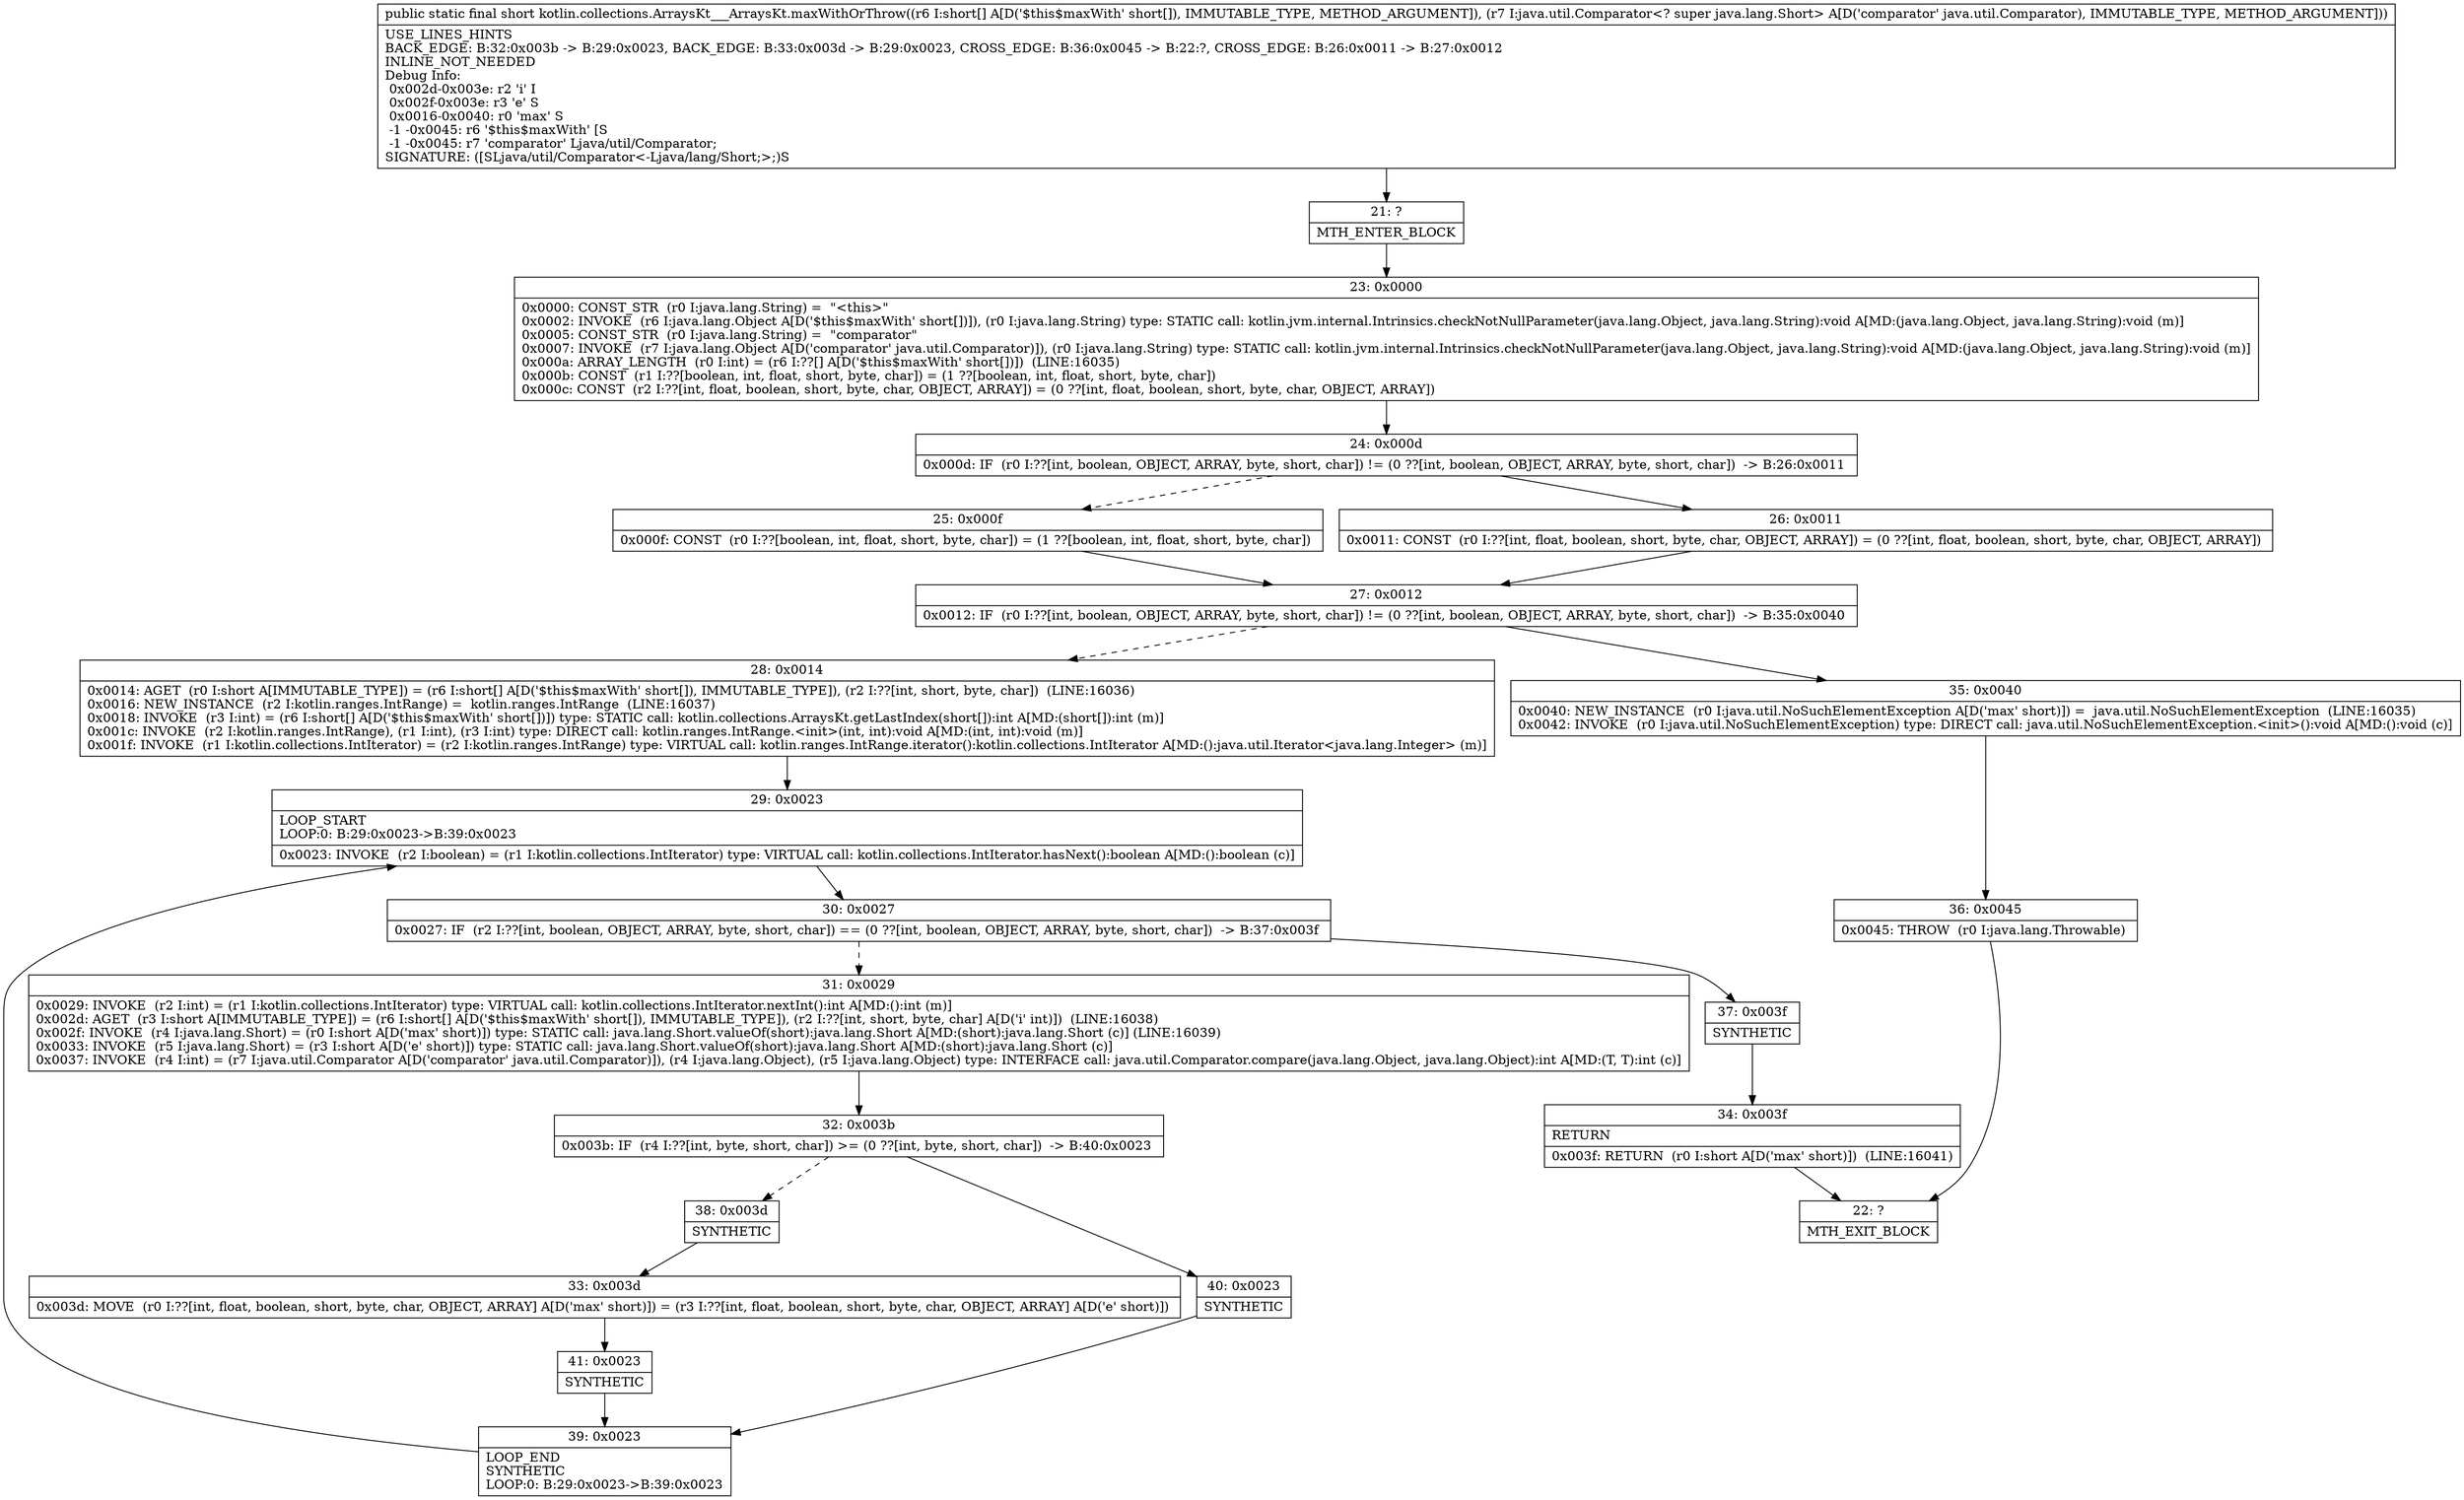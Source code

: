 digraph "CFG forkotlin.collections.ArraysKt___ArraysKt.maxWithOrThrow([SLjava\/util\/Comparator;)S" {
Node_21 [shape=record,label="{21\:\ ?|MTH_ENTER_BLOCK\l}"];
Node_23 [shape=record,label="{23\:\ 0x0000|0x0000: CONST_STR  (r0 I:java.lang.String) =  \"\<this\>\" \l0x0002: INVOKE  (r6 I:java.lang.Object A[D('$this$maxWith' short[])]), (r0 I:java.lang.String) type: STATIC call: kotlin.jvm.internal.Intrinsics.checkNotNullParameter(java.lang.Object, java.lang.String):void A[MD:(java.lang.Object, java.lang.String):void (m)]\l0x0005: CONST_STR  (r0 I:java.lang.String) =  \"comparator\" \l0x0007: INVOKE  (r7 I:java.lang.Object A[D('comparator' java.util.Comparator)]), (r0 I:java.lang.String) type: STATIC call: kotlin.jvm.internal.Intrinsics.checkNotNullParameter(java.lang.Object, java.lang.String):void A[MD:(java.lang.Object, java.lang.String):void (m)]\l0x000a: ARRAY_LENGTH  (r0 I:int) = (r6 I:??[] A[D('$this$maxWith' short[])])  (LINE:16035)\l0x000b: CONST  (r1 I:??[boolean, int, float, short, byte, char]) = (1 ??[boolean, int, float, short, byte, char]) \l0x000c: CONST  (r2 I:??[int, float, boolean, short, byte, char, OBJECT, ARRAY]) = (0 ??[int, float, boolean, short, byte, char, OBJECT, ARRAY]) \l}"];
Node_24 [shape=record,label="{24\:\ 0x000d|0x000d: IF  (r0 I:??[int, boolean, OBJECT, ARRAY, byte, short, char]) != (0 ??[int, boolean, OBJECT, ARRAY, byte, short, char])  \-\> B:26:0x0011 \l}"];
Node_25 [shape=record,label="{25\:\ 0x000f|0x000f: CONST  (r0 I:??[boolean, int, float, short, byte, char]) = (1 ??[boolean, int, float, short, byte, char]) \l}"];
Node_27 [shape=record,label="{27\:\ 0x0012|0x0012: IF  (r0 I:??[int, boolean, OBJECT, ARRAY, byte, short, char]) != (0 ??[int, boolean, OBJECT, ARRAY, byte, short, char])  \-\> B:35:0x0040 \l}"];
Node_28 [shape=record,label="{28\:\ 0x0014|0x0014: AGET  (r0 I:short A[IMMUTABLE_TYPE]) = (r6 I:short[] A[D('$this$maxWith' short[]), IMMUTABLE_TYPE]), (r2 I:??[int, short, byte, char])  (LINE:16036)\l0x0016: NEW_INSTANCE  (r2 I:kotlin.ranges.IntRange) =  kotlin.ranges.IntRange  (LINE:16037)\l0x0018: INVOKE  (r3 I:int) = (r6 I:short[] A[D('$this$maxWith' short[])]) type: STATIC call: kotlin.collections.ArraysKt.getLastIndex(short[]):int A[MD:(short[]):int (m)]\l0x001c: INVOKE  (r2 I:kotlin.ranges.IntRange), (r1 I:int), (r3 I:int) type: DIRECT call: kotlin.ranges.IntRange.\<init\>(int, int):void A[MD:(int, int):void (m)]\l0x001f: INVOKE  (r1 I:kotlin.collections.IntIterator) = (r2 I:kotlin.ranges.IntRange) type: VIRTUAL call: kotlin.ranges.IntRange.iterator():kotlin.collections.IntIterator A[MD:():java.util.Iterator\<java.lang.Integer\> (m)]\l}"];
Node_29 [shape=record,label="{29\:\ 0x0023|LOOP_START\lLOOP:0: B:29:0x0023\-\>B:39:0x0023\l|0x0023: INVOKE  (r2 I:boolean) = (r1 I:kotlin.collections.IntIterator) type: VIRTUAL call: kotlin.collections.IntIterator.hasNext():boolean A[MD:():boolean (c)]\l}"];
Node_30 [shape=record,label="{30\:\ 0x0027|0x0027: IF  (r2 I:??[int, boolean, OBJECT, ARRAY, byte, short, char]) == (0 ??[int, boolean, OBJECT, ARRAY, byte, short, char])  \-\> B:37:0x003f \l}"];
Node_31 [shape=record,label="{31\:\ 0x0029|0x0029: INVOKE  (r2 I:int) = (r1 I:kotlin.collections.IntIterator) type: VIRTUAL call: kotlin.collections.IntIterator.nextInt():int A[MD:():int (m)]\l0x002d: AGET  (r3 I:short A[IMMUTABLE_TYPE]) = (r6 I:short[] A[D('$this$maxWith' short[]), IMMUTABLE_TYPE]), (r2 I:??[int, short, byte, char] A[D('i' int)])  (LINE:16038)\l0x002f: INVOKE  (r4 I:java.lang.Short) = (r0 I:short A[D('max' short)]) type: STATIC call: java.lang.Short.valueOf(short):java.lang.Short A[MD:(short):java.lang.Short (c)] (LINE:16039)\l0x0033: INVOKE  (r5 I:java.lang.Short) = (r3 I:short A[D('e' short)]) type: STATIC call: java.lang.Short.valueOf(short):java.lang.Short A[MD:(short):java.lang.Short (c)]\l0x0037: INVOKE  (r4 I:int) = (r7 I:java.util.Comparator A[D('comparator' java.util.Comparator)]), (r4 I:java.lang.Object), (r5 I:java.lang.Object) type: INTERFACE call: java.util.Comparator.compare(java.lang.Object, java.lang.Object):int A[MD:(T, T):int (c)]\l}"];
Node_32 [shape=record,label="{32\:\ 0x003b|0x003b: IF  (r4 I:??[int, byte, short, char]) \>= (0 ??[int, byte, short, char])  \-\> B:40:0x0023 \l}"];
Node_38 [shape=record,label="{38\:\ 0x003d|SYNTHETIC\l}"];
Node_33 [shape=record,label="{33\:\ 0x003d|0x003d: MOVE  (r0 I:??[int, float, boolean, short, byte, char, OBJECT, ARRAY] A[D('max' short)]) = (r3 I:??[int, float, boolean, short, byte, char, OBJECT, ARRAY] A[D('e' short)]) \l}"];
Node_41 [shape=record,label="{41\:\ 0x0023|SYNTHETIC\l}"];
Node_39 [shape=record,label="{39\:\ 0x0023|LOOP_END\lSYNTHETIC\lLOOP:0: B:29:0x0023\-\>B:39:0x0023\l}"];
Node_40 [shape=record,label="{40\:\ 0x0023|SYNTHETIC\l}"];
Node_37 [shape=record,label="{37\:\ 0x003f|SYNTHETIC\l}"];
Node_34 [shape=record,label="{34\:\ 0x003f|RETURN\l|0x003f: RETURN  (r0 I:short A[D('max' short)])  (LINE:16041)\l}"];
Node_22 [shape=record,label="{22\:\ ?|MTH_EXIT_BLOCK\l}"];
Node_35 [shape=record,label="{35\:\ 0x0040|0x0040: NEW_INSTANCE  (r0 I:java.util.NoSuchElementException A[D('max' short)]) =  java.util.NoSuchElementException  (LINE:16035)\l0x0042: INVOKE  (r0 I:java.util.NoSuchElementException) type: DIRECT call: java.util.NoSuchElementException.\<init\>():void A[MD:():void (c)]\l}"];
Node_36 [shape=record,label="{36\:\ 0x0045|0x0045: THROW  (r0 I:java.lang.Throwable) \l}"];
Node_26 [shape=record,label="{26\:\ 0x0011|0x0011: CONST  (r0 I:??[int, float, boolean, short, byte, char, OBJECT, ARRAY]) = (0 ??[int, float, boolean, short, byte, char, OBJECT, ARRAY]) \l}"];
MethodNode[shape=record,label="{public static final short kotlin.collections.ArraysKt___ArraysKt.maxWithOrThrow((r6 I:short[] A[D('$this$maxWith' short[]), IMMUTABLE_TYPE, METHOD_ARGUMENT]), (r7 I:java.util.Comparator\<? super java.lang.Short\> A[D('comparator' java.util.Comparator), IMMUTABLE_TYPE, METHOD_ARGUMENT]))  | USE_LINES_HINTS\lBACK_EDGE: B:32:0x003b \-\> B:29:0x0023, BACK_EDGE: B:33:0x003d \-\> B:29:0x0023, CROSS_EDGE: B:36:0x0045 \-\> B:22:?, CROSS_EDGE: B:26:0x0011 \-\> B:27:0x0012\lINLINE_NOT_NEEDED\lDebug Info:\l  0x002d\-0x003e: r2 'i' I\l  0x002f\-0x003e: r3 'e' S\l  0x0016\-0x0040: r0 'max' S\l  \-1 \-0x0045: r6 '$this$maxWith' [S\l  \-1 \-0x0045: r7 'comparator' Ljava\/util\/Comparator;\lSIGNATURE: ([SLjava\/util\/Comparator\<\-Ljava\/lang\/Short;\>;)S\l}"];
MethodNode -> Node_21;Node_21 -> Node_23;
Node_23 -> Node_24;
Node_24 -> Node_25[style=dashed];
Node_24 -> Node_26;
Node_25 -> Node_27;
Node_27 -> Node_28[style=dashed];
Node_27 -> Node_35;
Node_28 -> Node_29;
Node_29 -> Node_30;
Node_30 -> Node_31[style=dashed];
Node_30 -> Node_37;
Node_31 -> Node_32;
Node_32 -> Node_38[style=dashed];
Node_32 -> Node_40;
Node_38 -> Node_33;
Node_33 -> Node_41;
Node_41 -> Node_39;
Node_39 -> Node_29;
Node_40 -> Node_39;
Node_37 -> Node_34;
Node_34 -> Node_22;
Node_35 -> Node_36;
Node_36 -> Node_22;
Node_26 -> Node_27;
}


